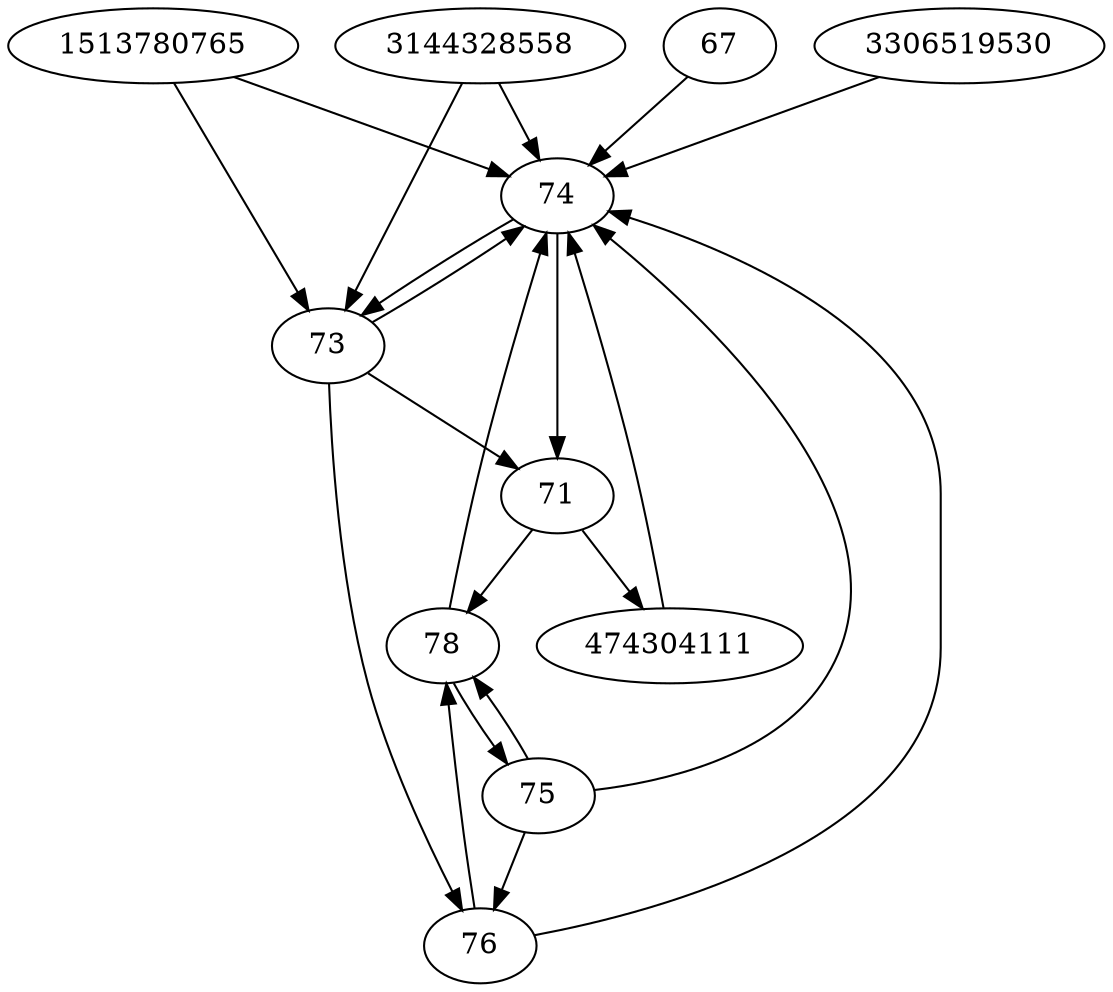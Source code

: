 strict digraph  {
67;
71;
73;
3306519530;
75;
76;
74;
78;
474304111;
3144328558;
1513780765;
67 -> 74;
71 -> 78;
71 -> 474304111;
73 -> 76;
73 -> 71;
73 -> 74;
3306519530 -> 74;
75 -> 76;
75 -> 74;
75 -> 78;
76 -> 78;
76 -> 74;
74 -> 71;
74 -> 73;
78 -> 74;
78 -> 75;
474304111 -> 74;
3144328558 -> 74;
3144328558 -> 73;
1513780765 -> 73;
1513780765 -> 74;
}
